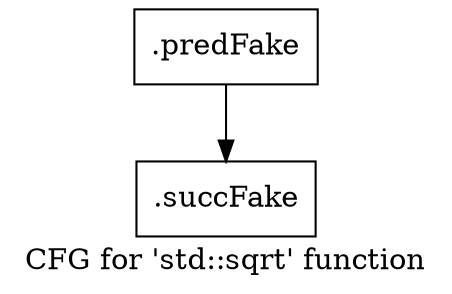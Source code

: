 digraph "CFG for 'std::sqrt' function" {
	label="CFG for 'std::sqrt' function";

	Node0x4ea9de0 [shape=record,filename="",linenumber="",label="{.predFake}"];
	Node0x4ea9de0 -> Node0x4ee6c30[ callList="" memoryops="" filename="/home/lorenzo/Programs/Vitis_HLS/2021.2/tps/lnx64/gcc-6.2.0/lib/gcc/x86_64-pc-linux-gnu/6.2.0/../../../../include/c++/6.2.0/cmath" execusionnum="0"];
	Node0x4ee6c30 [shape=record,filename="/home/lorenzo/Programs/Vitis_HLS/2021.2/tps/lnx64/gcc-6.2.0/lib/gcc/x86_64-pc-linux-gnu/6.2.0/../../../../include/c++/6.2.0/cmath",linenumber="487",label="{.succFake}"];
}
